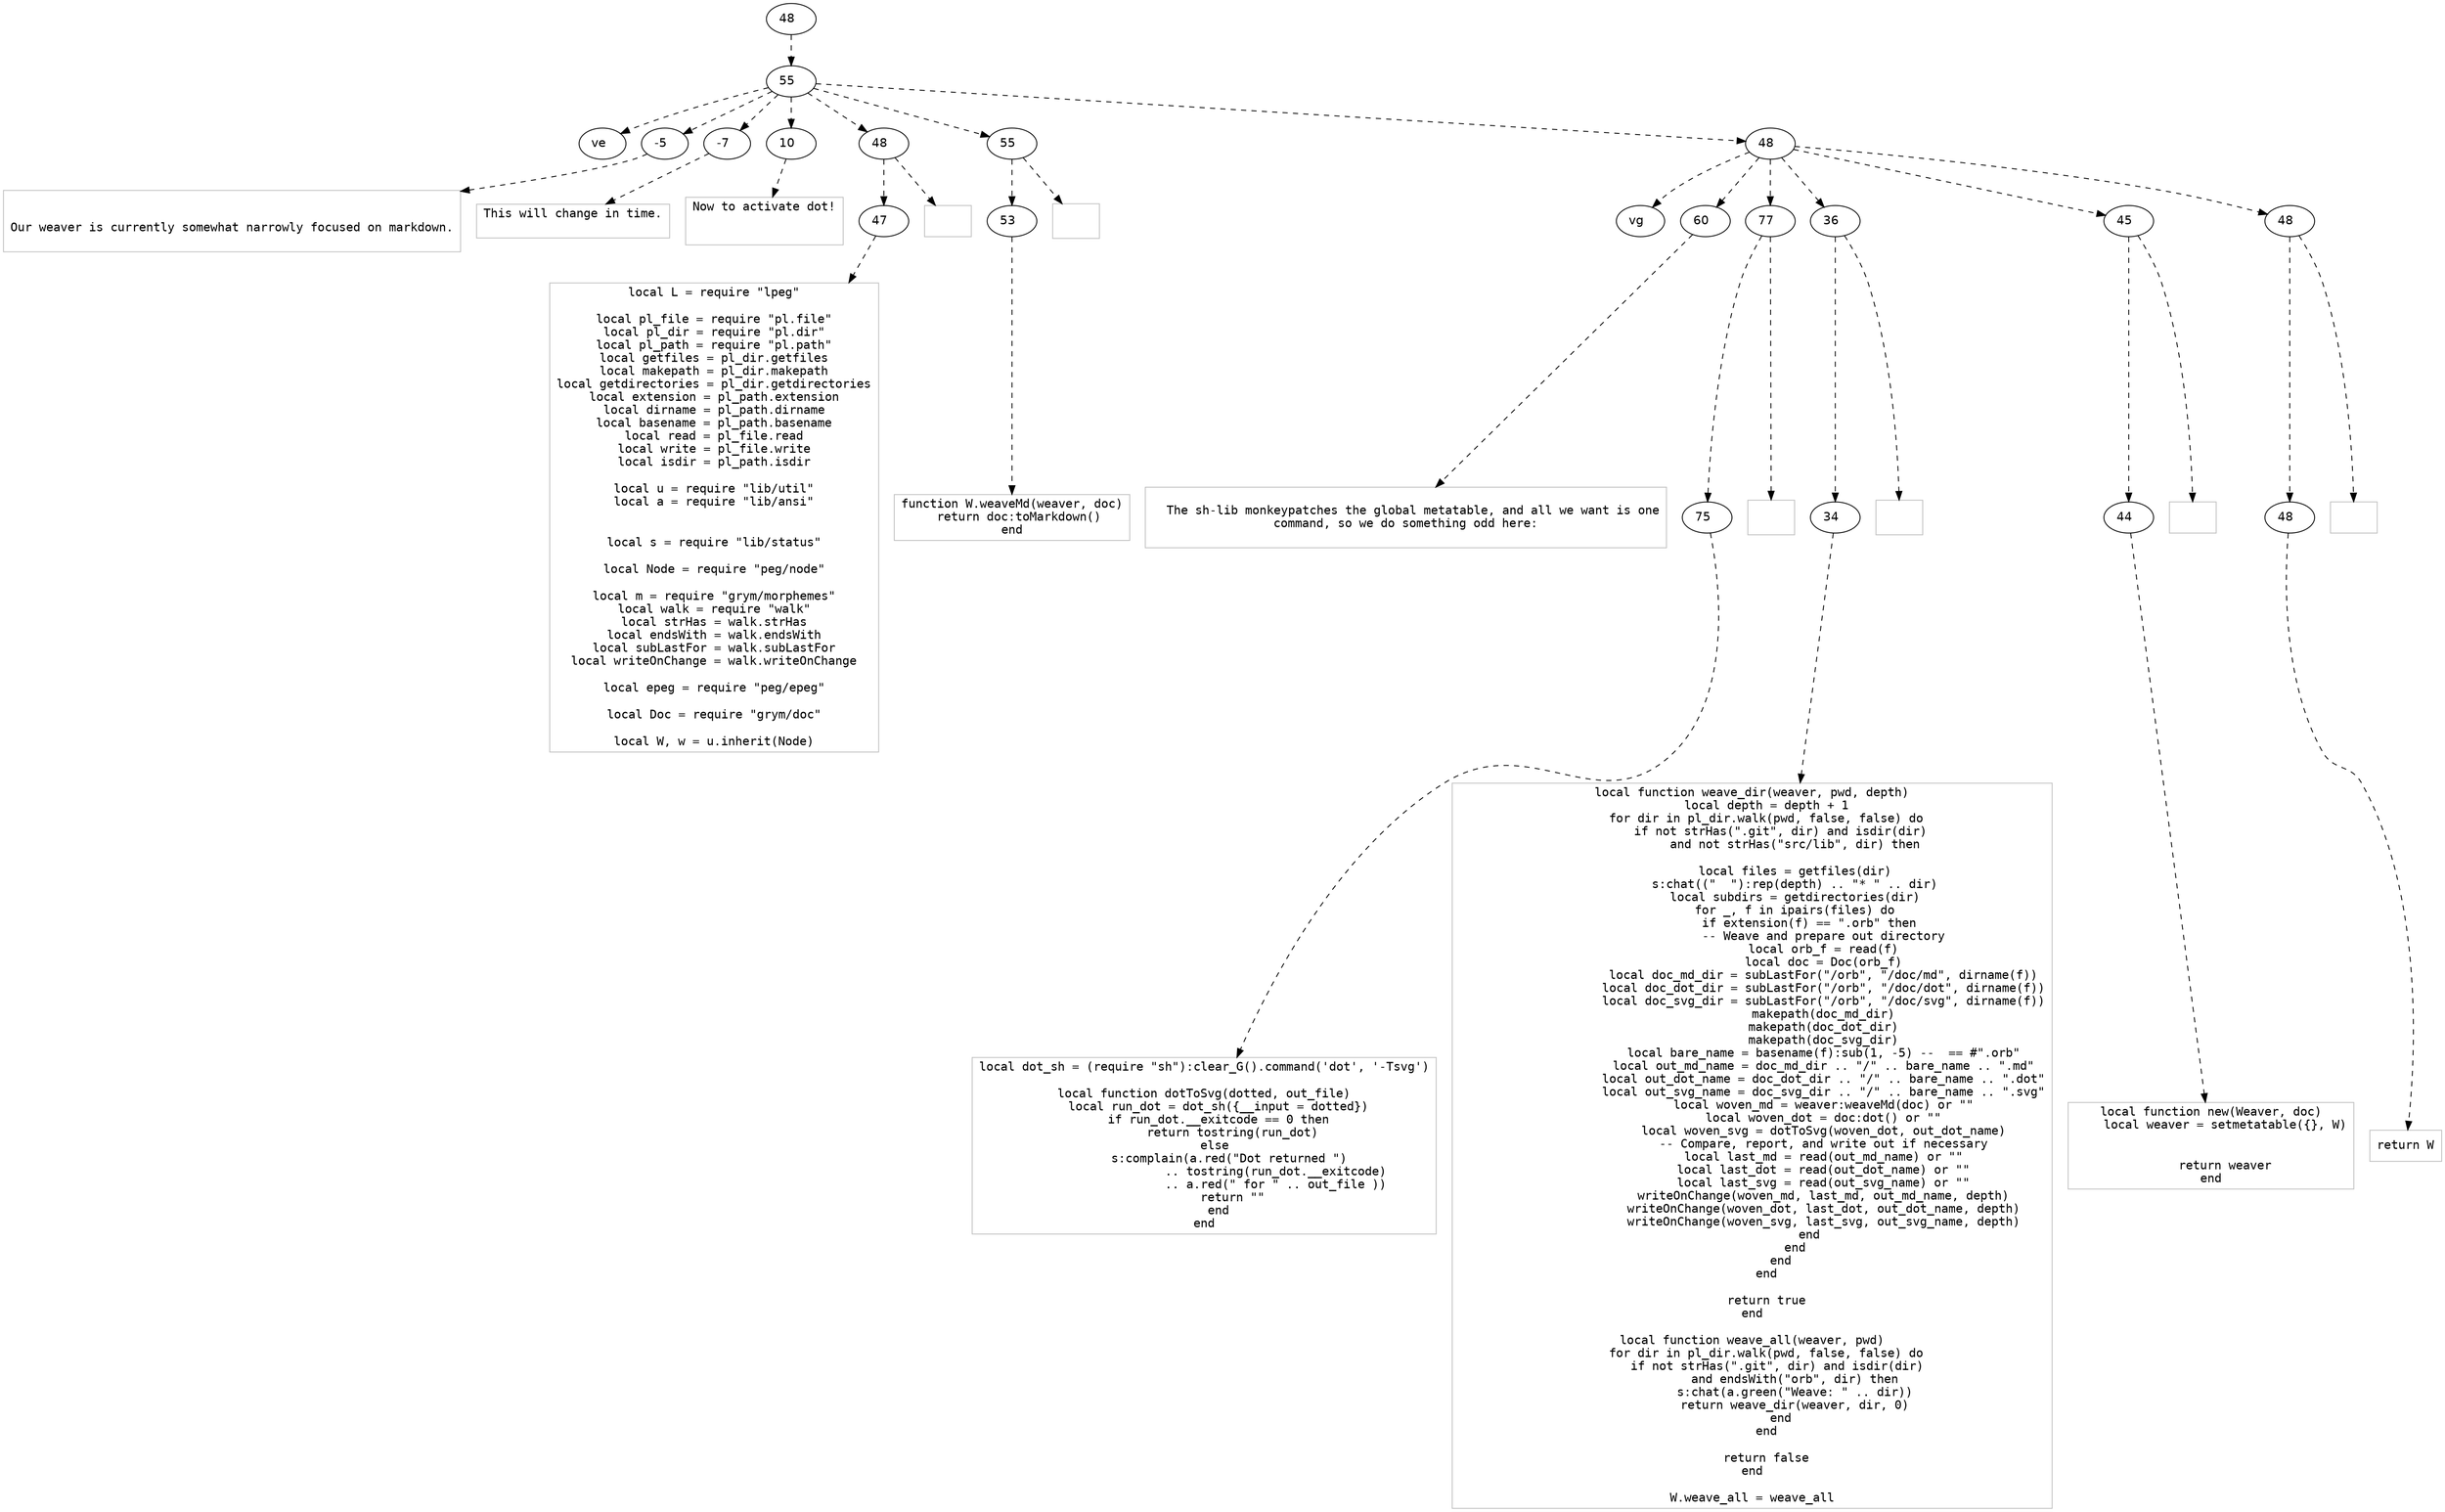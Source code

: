digraph hierarchy {

node [fontname=Helvetica]
edge [style=dashed]

doc_0 [label="48  "]

doc_0 -> { section_1}
{rank=same; section_1}

section_1 [label="55  "]

section_1 -> { header_2 block_3 block_4 block_5 block_6 block_7 section_8}
{rank=same; header_2 block_3 block_4 block_5 block_6 block_7 section_8}

header_2 [label="ve  "]
block_3 [label="-5  "]
block_4 [label="-7  "]
block_5 [label="10  "]
block_6 [label="48  "]
block_7 [label="55  "]
section_8 [label="48  "]


block_3 -> leaf_9
leaf_9  [color=Gray,shape=rectangle,fontname=Inconsolata,label="

Our weaver is currently somewhat narrowly focused on markdown.

"]
block_4 -> leaf_10
leaf_10  [color=Gray,shape=rectangle,fontname=Inconsolata,label="This will change in time.

"]
block_5 -> leaf_11
leaf_11  [color=Gray,shape=rectangle,fontname=Inconsolata,label="Now to activate dot!


"]block_6 -> { codeblock_12}
{rank=same; codeblock_12}

codeblock_12 [label="47  "]


codeblock_12 -> leaf_13
leaf_13  [color=Gray,shape=rectangle,fontname=Inconsolata,label="local L = require \"lpeg\"

local pl_file = require \"pl.file\"
local pl_dir = require \"pl.dir\"
local pl_path = require \"pl.path\"
local getfiles = pl_dir.getfiles
local makepath = pl_dir.makepath
local getdirectories = pl_dir.getdirectories
local extension = pl_path.extension
local dirname = pl_path.dirname
local basename = pl_path.basename
local read = pl_file.read
local write = pl_file.write
local isdir = pl_path.isdir

local u = require \"lib/util\"
local a = require \"lib/ansi\"


local s = require \"lib/status\"

local Node = require \"peg/node\"

local m = require \"grym/morphemes\"
local walk = require \"walk\"
local strHas = walk.strHas
local endsWith = walk.endsWith
local subLastFor = walk.subLastFor
local writeOnChange = walk.writeOnChange

local epeg = require \"peg/epeg\"

local Doc = require \"grym/doc\"

local W, w = u.inherit(Node)
"]
block_6 -> leaf_14
leaf_14  [color=Gray,shape=rectangle,fontname=Inconsolata,label="
"]block_7 -> { codeblock_15}
{rank=same; codeblock_15}

codeblock_15 [label="53  "]


codeblock_15 -> leaf_16
leaf_16  [color=Gray,shape=rectangle,fontname=Inconsolata,label="function W.weaveMd(weaver, doc)
  return doc:toMarkdown()
end
"]
block_7 -> leaf_17
leaf_17  [color=Gray,shape=rectangle,fontname=Inconsolata,label="

"]section_8 -> { header_18 block_19 block_20 block_21 block_22 block_23}
{rank=same; header_18 block_19 block_20 block_21 block_22 block_23}

header_18 [label="vg  "]
block_19 [label="60  "]
block_20 [label="77  "]
block_21 [label="36  "]
block_22 [label="45  "]
block_23 [label="48  "]


block_19 -> leaf_24
leaf_24  [color=Gray,shape=rectangle,fontname=Inconsolata,label="
  The sh-lib monkeypatches the global metatable, and all we want is one
command, so we do something odd here:

"]block_20 -> { codeblock_25}
{rank=same; codeblock_25}

codeblock_25 [label="75  "]


codeblock_25 -> leaf_26
leaf_26  [color=Gray,shape=rectangle,fontname=Inconsolata,label="local dot_sh = (require \"sh\"):clear_G().command('dot', '-Tsvg')

local function dotToSvg(dotted, out_file)
    local run_dot = dot_sh({__input = dotted})
    if run_dot.__exitcode == 0 then
        return tostring(run_dot)
    else 
        s:complain(a.red(\"Dot returned \") 
                    .. tostring(run_dot.__exitcode)
                    .. a.red(\" for \" .. out_file ))
        return \"\"
    end
end
"]
block_20 -> leaf_27
leaf_27  [color=Gray,shape=rectangle,fontname=Inconsolata,label="

"]block_21 -> { codeblock_28}
{rank=same; codeblock_28}

codeblock_28 [label="34  "]


codeblock_28 -> leaf_29
leaf_29  [color=Gray,shape=rectangle,fontname=Inconsolata,label="local function weave_dir(weaver, pwd, depth)
    local depth = depth + 1
    for dir in pl_dir.walk(pwd, false, false) do
        if not strHas(\".git\", dir) and isdir(dir)
            and not strHas(\"src/lib\", dir) then

            local files = getfiles(dir)
            s:chat((\"  \"):rep(depth) .. \"* \" .. dir)
            local subdirs = getdirectories(dir)
            for _, f in ipairs(files) do
                if extension(f) == \".orb\" then
                    -- Weave and prepare out directory
                    local orb_f = read(f)
                    local doc = Doc(orb_f)
                    local doc_md_dir = subLastFor(\"/orb\", \"/doc/md\", dirname(f))
                    local doc_dot_dir = subLastFor(\"/orb\", \"/doc/dot\", dirname(f))
                    local doc_svg_dir = subLastFor(\"/orb\", \"/doc/svg\", dirname(f))
                    makepath(doc_md_dir)
                    makepath(doc_dot_dir)
                    makepath(doc_svg_dir)
                    local bare_name = basename(f):sub(1, -5) --  == #\".orb\"
                    local out_md_name = doc_md_dir .. \"/\" .. bare_name .. \".md\"
                    local out_dot_name = doc_dot_dir .. \"/\" .. bare_name .. \".dot\"
                    local out_svg_name = doc_svg_dir .. \"/\" .. bare_name .. \".svg\"
                    local woven_md = weaver:weaveMd(doc) or \"\"
                    local woven_dot = doc:dot() or \"\"
                    local woven_svg = dotToSvg(woven_dot, out_dot_name)
                    -- Compare, report, and write out if necessary
                    local last_md = read(out_md_name) or \"\"
                    local last_dot = read(out_dot_name) or \"\"
                    local last_svg = read(out_svg_name) or \"\"
                    writeOnChange(woven_md, last_md, out_md_name, depth)
                    writeOnChange(woven_dot, last_dot, out_dot_name, depth)
                    writeOnChange(woven_svg, last_svg, out_svg_name, depth)
                end
            end
        end
    end

    return true
end

local function weave_all(weaver, pwd)
    for dir in pl_dir.walk(pwd, false, false) do
        if not strHas(\".git\", dir) and isdir(dir) 
            and endsWith(\"orb\", dir) then
            s:chat(a.green(\"Weave: \" .. dir))
            return weave_dir(weaver, dir, 0)
        end
    end

    return false
end

W.weave_all = weave_all
"]
block_21 -> leaf_30
leaf_30  [color=Gray,shape=rectangle,fontname=Inconsolata,label="

"]block_22 -> { codeblock_31}
{rank=same; codeblock_31}

codeblock_31 [label="44  "]


codeblock_31 -> leaf_32
leaf_32  [color=Gray,shape=rectangle,fontname=Inconsolata,label="local function new(Weaver, doc)
    local weaver = setmetatable({}, W)


    return weaver
end
"]
block_22 -> leaf_33
leaf_33  [color=Gray,shape=rectangle,fontname=Inconsolata,label="
"]block_23 -> { codeblock_34}
{rank=same; codeblock_34}

codeblock_34 [label="48  "]


codeblock_34 -> leaf_35
leaf_35  [color=Gray,shape=rectangle,fontname=Inconsolata,label="return W
"]
block_23 -> leaf_36
leaf_36  [color=Gray,shape=rectangle,fontname=Inconsolata,label=""]
}
